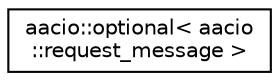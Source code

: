digraph "Graphical Class Hierarchy"
{
  edge [fontname="Helvetica",fontsize="10",labelfontname="Helvetica",labelfontsize="10"];
  node [fontname="Helvetica",fontsize="10",shape=record];
  rankdir="LR";
  Node0 [label="aacio::optional\< aacio\l::request_message \>",height=0.2,width=0.4,color="black", fillcolor="white", style="filled",URL="$classaacio_1_1optional.html"];
}
